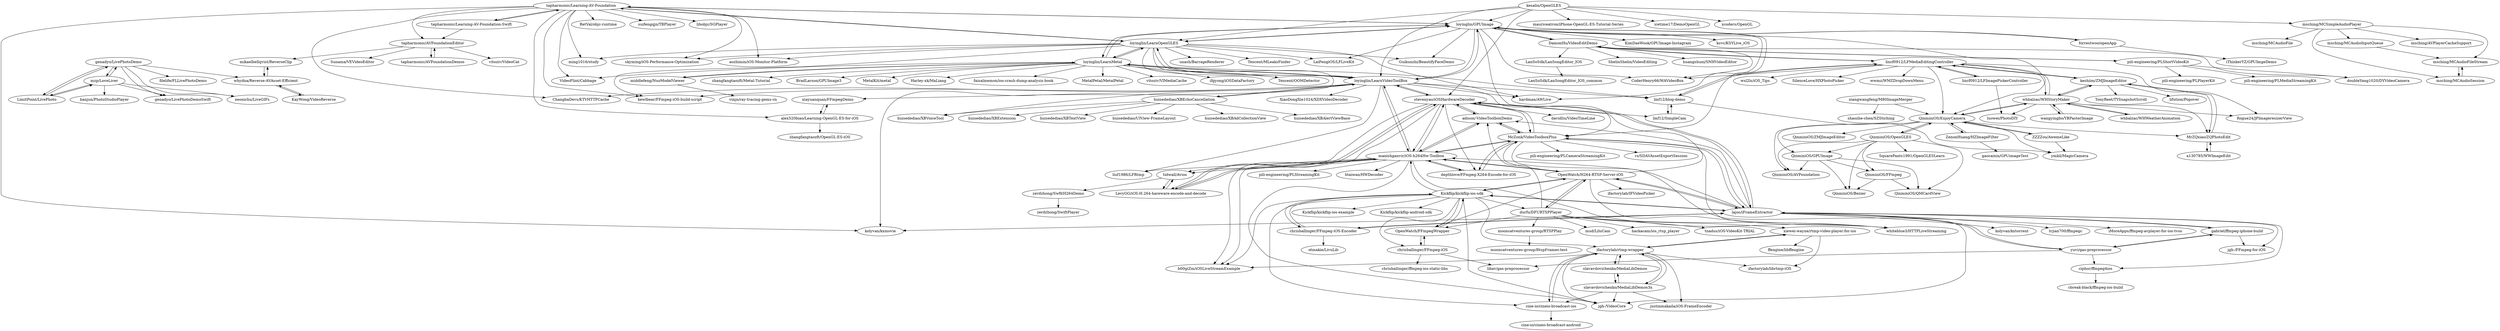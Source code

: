 digraph G {
"tapharmonic/Learning-AV-Foundation" -> "tapharmonic/Learning-AV-Foundation-Swift"
"tapharmonic/Learning-AV-Foundation" -> "ChangbaDevs/KTVHTTPCache" ["e"=1]
"tapharmonic/Learning-AV-Foundation" -> "VideoFlint/Cabbage" ["e"=1]
"tapharmonic/Learning-AV-Foundation" -> "loyinglin/GPUImage"
"tapharmonic/Learning-AV-Foundation" -> "loyinglin/LearnOpenGLES"
"tapharmonic/Learning-AV-Foundation" -> "RetVal/objc-runtime" ["e"=1]
"tapharmonic/Learning-AV-Foundation" -> "tapharmonic/AVFoundationEditor"
"tapharmonic/Learning-AV-Foundation" -> "kewlbear/FFmpeg-iOS-build-script" ["e"=1]
"tapharmonic/Learning-AV-Foundation" -> "suifengqjn/TBPlayer" ["e"=1]
"tapharmonic/Learning-AV-Foundation" -> "alex520biao/Learning-OpenGL-ES-for-iOS"
"tapharmonic/Learning-AV-Foundation" -> "libobjc/SGPlayer" ["e"=1]
"tapharmonic/Learning-AV-Foundation" -> "ming1016/study" ["e"=1]
"tapharmonic/Learning-AV-Foundation" -> "skyming/iOS-Performance-Optimization" ["e"=1]
"tapharmonic/Learning-AV-Foundation" -> "aozhimin/iOS-Monitor-Platform" ["e"=1]
"tapharmonic/Learning-AV-Foundation" -> "kolyvan/kxmovie" ["e"=1]
"genadyo/LivePhotoDemo" -> "mzp/LoveLiver"
"genadyo/LivePhotoDemo" -> "LimitPoint/LivePhoto"
"genadyo/LivePhotoDemo" -> "genadyo/LivePhotoDemoSwift"
"genadyo/LivePhotoDemo" -> "whydna/Reverse-AVAsset-Efficient"
"genadyo/LivePhotoDemo" -> "filelife/FLLivePhotoDemo"
"genadyo/LivePhotoDemo" -> "neonichu/LiveGIFs"
"keshiim/ZMJImageEditor" -> "MrZQxiao/ZQPhotoEdit"
"keshiim/ZMJImageEditor" -> "whbalzac/WHStoryMaker"
"keshiim/ZMJImageEditor" -> "lincf0912/LFMediaEditingController"
"keshiim/ZMJImageEditor" -> "lifution/Popover" ["e"=1]
"keshiim/ZMJImageEditor" -> "TonyReet/TYSnapshotScroll" ["e"=1]
"ZenonHuang/HZImageFilter" -> "gaocaixin/GPUimageTest"
"ZenonHuang/HZImageFilter" -> "QinminiOS/EnjoyCamera"
"adison/-VideoToolboxDemo" -> "stevenyao/iOSHardwareDecoder"
"adison/-VideoToolboxDemo" -> "manishganvir/iOS-h264Hw-Toolbox"
"adison/-VideoToolboxDemo" -> "McZonk/VideoToolboxPlus"
"alex520biao/Learning-OpenGL-ES-for-iOS" -> "xiayuanquan/FFmpegDemo"
"alex520biao/Learning-OpenGL-ES-for-iOS" -> "zhangfangtaozft/OpenGL-ES-iOS"
"durfu/DFURTSPPlayer" -> "OpenWatch/H264-RTSP-Server-iOS"
"durfu/DFURTSPPlayer" -> "hackacam/ios_rtsp_player"
"durfu/DFURTSPPlayer" -> "tnadus/iOS-VideoKit-TRIAL"
"durfu/DFURTSPPlayer" -> "mooncatventures-group/RTSPPlay"
"durfu/DFURTSPPlayer" -> "OpenWatch/FFmpegWrapper"
"durfu/DFURTSPPlayer" -> "xiewei-wayne/rtmp-video-player-for-ios"
"durfu/DFURTSPPlayer" -> "whiteblue3/HTTPLiveStreaming"
"durfu/DFURTSPPlayer" -> "mud/LiluCam"
"durfu/DFURTSPPlayer" -> "adison/-VideoToolboxDemo"
"loyinglin/LearnMetal" -> "loyinglin/LearnOpenGLES"
"loyinglin/LearnMetal" -> "loyinglin/GPUImage"
"loyinglin/LearnMetal" -> "loyinglin/LearnVideoToolBox"
"loyinglin/LearnMetal" -> "middlefeng/NuoModelViewer"
"loyinglin/LearnMetal" -> "MetalPetal/MetalPetal" ["e"=1]
"loyinglin/LearnMetal" -> "zhangfangtaozft/Metal-Tutorial" ["e"=1]
"loyinglin/LearnMetal" -> "BradLarson/GPUImage3" ["e"=1]
"loyinglin/LearnMetal" -> "MetalKit/metal" ["e"=1]
"loyinglin/LearnMetal" -> "Harley-xk/MaLiang" ["e"=1]
"loyinglin/LearnMetal" -> "faisalmemon/ios-crash-dump-analysis-book" ["e"=1]
"loyinglin/LearnMetal" -> "Tencent/OOMDetector" ["e"=1]
"loyinglin/LearnMetal" -> "VideoFlint/Cabbage" ["e"=1]
"loyinglin/LearnMetal" -> "lmf12/blog-demo"
"loyinglin/LearnMetal" -> "vitoziv/VIMediaCache" ["e"=1]
"loyinglin/LearnMetal" -> "ifgyong/iOSDataFactory"
"loyinglin/LearnOpenGLES" -> "loyinglin/GPUImage"
"loyinglin/LearnOpenGLES" -> "kewlbear/FFmpeg-iOS-build-script" ["e"=1]
"loyinglin/LearnOpenGLES" -> "loyinglin/LearnMetal"
"loyinglin/LearnOpenGLES" -> "hardman/AWLive" ["e"=1]
"loyinglin/LearnOpenGLES" -> "LaiFengiOS/LFLiveKit" ["e"=1]
"loyinglin/LearnOpenGLES" -> "loyinglin/LearnVideoToolBox"
"loyinglin/LearnOpenGLES" -> "Guikunzhi/BeautifyFaceDemo" ["e"=1]
"loyinglin/LearnOpenGLES" -> "unash/BarrageRenderer" ["e"=1]
"loyinglin/LearnOpenGLES" -> "Tencent/OOMDetector" ["e"=1]
"loyinglin/LearnOpenGLES" -> "skyming/iOS-Performance-Optimization" ["e"=1]
"loyinglin/LearnOpenGLES" -> "Tencent/MLeaksFinder" ["e"=1]
"loyinglin/LearnOpenGLES" -> "ming1016/study" ["e"=1]
"loyinglin/LearnOpenGLES" -> "kolyvan/kxmovie" ["e"=1]
"loyinglin/LearnOpenGLES" -> "aozhimin/iOS-Monitor-Platform" ["e"=1]
"loyinglin/LearnOpenGLES" -> "tapharmonic/Learning-AV-Foundation"
"loyinglin/LearnVideoToolBox" -> "hardman/AWLive" ["e"=1]
"loyinglin/LearnVideoToolBox" -> "loyinglin/GPUImage"
"loyinglin/LearnVideoToolBox" -> "loyinglin/LearnOpenGLES"
"loyinglin/LearnVideoToolBox" -> "manishganvir/iOS-h264Hw-Toolbox"
"loyinglin/LearnVideoToolBox" -> "stevenyao/iOSHardwareDecoder"
"loyinglin/LearnVideoToolBox" -> "huisedediao/XBEchoCancellation"
"loyinglin/LearnVideoToolBox" -> "XiaoDongXie1024/XDXVideoDecoder"
"loyinglin/LearnVideoToolBox" -> "loyinglin/LearnMetal"
"loyinglin/LearnVideoToolBox" -> "liuf1986/LFRtmp" ["e"=1]
"loyinglin/LearnVideoToolBox" -> "xiayuanquan/FFmpegDemo"
"loyinglin/LearnVideoToolBox" -> "kewlbear/FFmpeg-iOS-build-script" ["e"=1]
"loyinglin/LearnVideoToolBox" -> "lmf12/blog-demo"
"loyinglin/LearnVideoToolBox" -> "huisedediao/XBVoiceTool"
"loyinglin/LearnVideoToolBox" -> "McZonk/VideoToolboxPlus"
"loyinglin/LearnVideoToolBox" -> "ChangbaDevs/KTVHTTPCache" ["e"=1]
"manishganvir/iOS-h264Hw-Toolbox" -> "McZonk/VideoToolboxPlus"
"manishganvir/iOS-h264Hw-Toolbox" -> "stevenyao/iOSHardwareDecoder"
"manishganvir/iOS-h264Hw-Toolbox" -> "adison/-VideoToolboxDemo"
"manishganvir/iOS-h264Hw-Toolbox" -> "LevyGG/iOS-H.264-hareware-encode-and-decode"
"manishganvir/iOS-h264Hw-Toolbox" -> "b00giZm/iOSLiveStreamExample"
"manishganvir/iOS-h264Hw-Toolbox" -> "loyinglin/LearnVideoToolBox"
"manishganvir/iOS-h264Hw-Toolbox" -> "whiteblue3/HTTPLiveStreaming"
"manishganvir/iOS-h264Hw-Toolbox" -> "depthlove/FFmpeg-X264-Encode-for-iOS"
"manishganvir/iOS-h264Hw-Toolbox" -> "jgh-/VideoCore" ["e"=1]
"manishganvir/iOS-h264Hw-Toolbox" -> "liuf1986/LFRtmp" ["e"=1]
"manishganvir/iOS-h264Hw-Toolbox" -> "pili-engineering/PLStreamingKit" ["e"=1]
"manishganvir/iOS-h264Hw-Toolbox" -> "tidwall/Avios"
"manishganvir/iOS-h264Hw-Toolbox" -> "htaiwan/HWDecoder"
"manishganvir/iOS-h264Hw-Toolbox" -> "OpenWatch/H264-RTSP-Server-iOS"
"stevenyao/iOSHardwareDecoder" -> "manishganvir/iOS-h264Hw-Toolbox"
"stevenyao/iOSHardwareDecoder" -> "adison/-VideoToolboxDemo"
"stevenyao/iOSHardwareDecoder" -> "McZonk/VideoToolboxPlus"
"stevenyao/iOSHardwareDecoder" -> "LevyGG/iOS-H.264-hareware-encode-and-decode"
"stevenyao/iOSHardwareDecoder" -> "tidwall/Avios"
"stevenyao/iOSHardwareDecoder" -> "loyinglin/LearnVideoToolBox"
"stevenyao/iOSHardwareDecoder" -> "b00giZm/iOSLiveStreamExample"
"stevenyao/iOSHardwareDecoder" -> "lajos/iFrameExtractor"
"stevenyao/iOSHardwareDecoder" -> "davidliu/VideoTimeLine"
"stevenyao/iOSHardwareDecoder" -> "depthlove/FFmpeg-X264-Encode-for-iOS"
"lmf12/blog-demo" -> "lmf12/SimpleCam"
"lmf12/blog-demo" -> "ymkil/MagicCamera"
"lmf12/blog-demo" -> "lincf0912/LFMediaEditingController"
"msching/MCAudioFileStream" -> "msching/MCAudioSession"
"msching/MCAudioInputQueue" -> "msching/MCAudioFileStream"
"msching/MCAudioSession" -> "msching/MCAudioFileStream"
"msching/MCSimpleAudioPlayer" -> "msching/MCAudioSession"
"msching/MCSimpleAudioPlayer" -> "msching/MCAudioFileStream"
"msching/MCSimpleAudioPlayer" -> "msching/AVPlayerCacheSupport" ["e"=1]
"msching/MCSimpleAudioPlayer" -> "msching/MCAudioInputQueue"
"msching/MCSimpleAudioPlayer" -> "msching/MCAudioFile"
"tapharmonic/Learning-AV-Foundation-Swift" -> "tapharmonic/Learning-AV-Foundation"
"tapharmonic/Learning-AV-Foundation-Swift" -> "tapharmonic/AVFoundationEditor"
"whbalzac/WHWeatherAnimation" -> "whbalzac/WHStoryMaker"
"OpenWatch/FFmpegWrapper" -> "chrisballinger/FFmpeg-iOS"
"OpenWatch/FFmpegWrapper" -> "Kickflip/kickflip-ios-sdk"
"LimitPoint/LivePhoto" -> "genadyo/LivePhotoDemo"
"LimitPoint/LivePhoto" -> "mzp/LoveLiver"
"mzp/LoveLiver" -> "genadyo/LivePhotoDemo"
"mzp/LoveLiver" -> "LimitPoint/LivePhoto"
"mzp/LoveLiver" -> "neonichu/LiveGIFs"
"mzp/LoveLiver" -> "genadyo/LivePhotoDemoSwift"
"mzp/LoveLiver" -> "banjun/PhotoStudioPlayer"
"KayWong/VideoReverse" -> "whydna/Reverse-AVAsset-Efficient"
"loyinglin/GPUImage" -> "loyinglin/LearnOpenGLES"
"loyinglin/GPUImage" -> "loyinglin/LearnVideoToolBox"
"loyinglin/GPUImage" -> "hardman/AWLive" ["e"=1]
"loyinglin/GPUImage" -> "Guikunzhi/BeautifyFaceDemo" ["e"=1]
"loyinglin/GPUImage" -> "forrestwoo/openApp"
"loyinglin/GPUImage" -> "tapharmonic/Learning-AV-Foundation"
"loyinglin/GPUImage" -> "loyinglin/LearnMetal"
"loyinglin/GPUImage" -> "CoderHenry66/WAVideoBox" ["e"=1]
"loyinglin/GPUImage" -> "KimDaeWook/GPUImage-Instagram" ["e"=1]
"loyinglin/GPUImage" -> "ksvc/KSYLive_iOS" ["e"=1]
"loyinglin/GPUImage" -> "DamonHu/VideoEditDemo"
"loyinglin/GPUImage" -> "lmf12/SimpleCam"
"loyinglin/GPUImage" -> "McZonk/VideoToolboxPlus"
"loyinglin/GPUImage" -> "LaiFengiOS/LFLiveKit" ["e"=1]
"loyinglin/GPUImage" -> "QinminiOS/EnjoyCamera"
"OpenWatch/H264-RTSP-Server-iOS" -> "durfu/DFURTSPPlayer"
"OpenWatch/H264-RTSP-Server-iOS" -> "whiteblue3/HTTPLiveStreaming"
"OpenWatch/H264-RTSP-Server-iOS" -> "Kickflip/kickflip-ios-sdk"
"OpenWatch/H264-RTSP-Server-iOS" -> "manishganvir/iOS-h264Hw-Toolbox"
"OpenWatch/H264-RTSP-Server-iOS" -> "ifactorylab/IFVideoPicker"
"OpenWatch/H264-RTSP-Server-iOS" -> "McZonk/VideoToolboxPlus"
"OpenWatch/H264-RTSP-Server-iOS" -> "OpenWatch/FFmpegWrapper"
"OpenWatch/H264-RTSP-Server-iOS" -> "stevenyao/iOSHardwareDecoder"
"OpenWatch/H264-RTSP-Server-iOS" -> "lajos/iFrameExtractor"
"lincf0912/LFMediaEditingController" -> "lincf0912/LFImagePickerController"
"lincf0912/LFMediaEditingController" -> "whbalzac/WHStoryMaker"
"lincf0912/LFMediaEditingController" -> "CoderHenry66/WAVideoBox" ["e"=1]
"lincf0912/LFMediaEditingController" -> "wsl2ls/iOS_Tips" ["e"=1]
"lincf0912/LFMediaEditingController" -> "keshiim/ZMJImageEditor"
"lincf0912/LFMediaEditingController" -> "Rogue24/JPImageresizerView" ["e"=1]
"lincf0912/LFMediaEditingController" -> "DamonHu/VideoEditDemo"
"lincf0912/LFMediaEditingController" -> "lmf12/blog-demo"
"lincf0912/LFMediaEditingController" -> "QinminiOS/EnjoyCamera"
"lincf0912/LFMediaEditingController" -> "SilenceLove/HXPhotoPicker" ["e"=1]
"lincf0912/LFMediaEditingController" -> "wwmz/WMZDropDownMenu" ["e"=1]
"mooncatventures-group/RTSPPlay" -> "mooncatventures-group/RtspFrames-test"
"pili-engineering/PLShortVideoKit" -> "pili-engineering/PLMediaStreamingKit" ["e"=1]
"pili-engineering/PLShortVideoKit" -> "pili-engineering/PLPlayerKit" ["e"=1]
"pili-engineering/PLShortVideoKit" -> "DamonHu/VideoEditDemo"
"pili-engineering/PLShortVideoKit" -> "doubleYang1020/DYVideoCamera"
"wangyingbo/YBPasterImage" -> "whbalzac/WHStoryMaker"
"gabriel/ffmpeg-iphone-build" -> "lajos/iFrameExtractor"
"gabriel/ffmpeg-iphone-build" -> "yuvi/gas-preprocessor"
"gabriel/ffmpeg-iphone-build" -> "jgh-/FFmpeg-for-iOS"
"MrZQxiao/ZQPhotoEdit" -> "a130785/WWImageEdit"
"MrZQxiao/ZQPhotoEdit" -> "keshiim/ZMJImageEditor"
"lincf0912/LFImagePickerController" -> "lincf0912/LFMediaEditingController"
"lincf0912/LFImagePickerController" -> "luowei/PhotoDIY"
"whbalzac/WHStoryMaker" -> "QinminiOS/EnjoyCamera"
"whbalzac/WHStoryMaker" -> "keshiim/ZMJImageEditor"
"whbalzac/WHStoryMaker" -> "lincf0912/LFMediaEditingController"
"whbalzac/WHStoryMaker" -> "Rogue24/JPImageresizerView" ["e"=1]
"whbalzac/WHStoryMaker" -> "wangyingbo/YBPasterImage"
"whbalzac/WHStoryMaker" -> "whbalzac/WHWeatherAnimation"
"whbalzac/WHStoryMaker" -> "MrZQxiao/ZQPhotoEdit"
"whbalzac/WHStoryMaker" -> "luowei/PhotoDIY"
"DamonHu/VideoEditDemo" -> "lincf0912/LFMediaEditingController"
"DamonHu/VideoEditDemo" -> "ShelinShelin/VideoEditing"
"DamonHu/VideoEditDemo" -> "CoderHenry66/WAVideoBox" ["e"=1]
"DamonHu/VideoEditDemo" -> "doubleYang1020/DYVideoCamera"
"DamonHu/VideoEditDemo" -> "LanSoSdk/LanSongEditor_IOS"
"DamonHu/VideoEditDemo" -> "pili-engineering/PLShortVideoKit"
"DamonHu/VideoEditDemo" -> "loyinglin/GPUImage"
"DamonHu/VideoEditDemo" -> "huangshuni/SNHVideoEditor"
"forrestwoo/openApp" -> "loyinglin/GPUImage"
"forrestwoo/openApp" -> "iThinkerYZ/GPUImgeDemo"
"kesalin/OpenGLES" -> "mauriceatron/iPhone-OpenGL-ES-Tutorial-Series"
"kesalin/OpenGLES" -> "loyinglin/LearnOpenGLES"
"kesalin/OpenGLES" -> "loyinglin/GPUImage"
"kesalin/OpenGLES" -> "stevenyao/iOSHardwareDecoder"
"kesalin/OpenGLES" -> "icetime17/DemoOpenGL"
"kesalin/OpenGLES" -> "msching/MCSimpleAudioPlayer"
"kesalin/OpenGLES" -> "loyinglin/LearnVideoToolBox"
"kesalin/OpenGLES" -> "xcoders/OpenGL"
"middlefeng/NuoModelViewer" -> "loyinglin/LearnMetal"
"middlefeng/NuoModelViewer" -> "vinjn/ray-tracing-gems-cn" ["e"=1]
"huisedediao/XBEchoCancellation" -> "huisedediao/XBVoiceTool"
"huisedediao/XBEchoCancellation" -> "loyinglin/LearnVideoToolBox"
"huisedediao/XBEchoCancellation" -> "huisedediao/XBAdCollectionView"
"huisedediao/XBEchoCancellation" -> "huisedediao/XBAlertViewBase"
"huisedediao/XBEchoCancellation" -> "huisedediao/XBExtension"
"huisedediao/XBEchoCancellation" -> "huisedediao/XBTextView"
"huisedediao/XBEchoCancellation" -> "huisedediao/UIView-FrameLayout"
"QinminiOS/EnjoyCamera" -> "whbalzac/WHStoryMaker"
"QinminiOS/EnjoyCamera" -> "QinminiOS/ZMJImageEditor"
"QinminiOS/EnjoyCamera" -> "QinminiOS/GPUImage"
"QinminiOS/EnjoyCamera" -> "ZZZZou/AwemeLike"
"QinminiOS/EnjoyCamera" -> "QinminiOS/AVFoundation"
"QinminiOS/EnjoyCamera" -> "QinminiOS/OpenGLES"
"QinminiOS/EnjoyCamera" -> "ZenonHuang/HZImageFilter"
"QinminiOS/EnjoyCamera" -> "ymkil/MagicCamera"
"QinminiOS/EnjoyCamera" -> "MrZQxiao/ZQPhotoEdit"
"ZZZZou/AwemeLike" -> "ymkil/MagicCamera"
"ZZZZou/AwemeLike" -> "QinminiOS/EnjoyCamera"
"chrisballinger/FFmpeg-iOS" -> "OpenWatch/FFmpegWrapper"
"chrisballinger/FFmpeg-iOS" -> "libav/gas-preprocessor" ["e"=1]
"chrisballinger/FFmpeg-iOS" -> "chrisballinger/ffmpeg-ios-static-libs"
"cine-io/cineio-broadcast-ios" -> "cine-io/cineio-broadcast-android"
"cine-io/cineio-broadcast-ios" -> "ifactorylab/rtmp-wrapper"
"tapharmonic/AVFoundationEditor" -> "tapharmonic/AVFoundationDemos"
"tapharmonic/AVFoundationEditor" -> "vitoziv/VideoCat"
"tapharmonic/AVFoundationEditor" -> "mikaelhellqvist/ReverseClip"
"tapharmonic/AVFoundationEditor" -> "Sunama/VEVideoEditor"
"LevyGG/iOS-H.264-hareware-encode-and-decode" -> "manishganvir/iOS-h264Hw-Toolbox"
"LevyGG/iOS-H.264-hareware-encode-and-decode" -> "stevenyao/iOSHardwareDecoder"
"LevyGG/iOS-H.264-hareware-encode-and-decode" -> "tidwall/Avios"
"depthlove/FFmpeg-X264-Encode-for-iOS" -> "manishganvir/iOS-h264Hw-Toolbox"
"depthlove/FFmpeg-X264-Encode-for-iOS" -> "McZonk/VideoToolboxPlus"
"chrisballinger/FFmpeg-iOS-Encoder" -> "Kickflip/kickflip-ios-sdk"
"chrisballinger/FFmpeg-iOS-Encoder" -> "lajos/iFrameExtractor"
"chrisballinger/FFmpeg-iOS-Encoder" -> "otmakie/LivuLib"
"xiangwangfeng/M80ImageMerger" -> "shaozhe-chen/SZStiching"
"xiangwangfeng/M80ImageMerger" -> "QinminiOS/EnjoyCamera"
"LanSoSdk/LanSongEditor_IOS" -> "LanSoSdk/LanSongEditor_IOS_common"
"ifactorylab/rtmp-wrapper" -> "ifactorylab/librtmp-iOS"
"ifactorylab/rtmp-wrapper" -> "xiewei-wayne/rtmp-video-player-for-ios"
"ifactorylab/rtmp-wrapper" -> "cine-io/cineio-broadcast-ios"
"ifactorylab/rtmp-wrapper" -> "slavavdovichenko/MediaLibDemos"
"ifactorylab/rtmp-wrapper" -> "slavavdovichenko/MediaLibDemos3x"
"ifactorylab/rtmp-wrapper" -> "b00giZm/iOSLiveStreamExample"
"ifactorylab/rtmp-wrapper" -> "jgh-/VideoCore" ["e"=1]
"ifactorylab/rtmp-wrapper" -> "justinmakaila/iOS-FrameEncoder"
"mikaelhellqvist/ReverseClip" -> "whydna/Reverse-AVAsset-Efficient"
"xiewei-wayne/rtmp-video-player-for-ios" -> "ffengine/libffengine"
"xiewei-wayne/rtmp-video-player-for-ios" -> "ifactorylab/rtmp-wrapper"
"xiewei-wayne/rtmp-video-player-for-ios" -> "ifactorylab/librtmp-iOS"
"yuvi/gas-preprocessor" -> "lajos/iFrameExtractor"
"yuvi/gas-preprocessor" -> "gabriel/ffmpeg-iphone-build"
"yuvi/gas-preprocessor" -> "ciphor/ffmpeg4ios"
"yuvi/gas-preprocessor" -> "libav/gas-preprocessor" ["e"=1]
"McZonk/VideoToolboxPlus" -> "manishganvir/iOS-h264Hw-Toolbox"
"McZonk/VideoToolboxPlus" -> "stevenyao/iOSHardwareDecoder"
"McZonk/VideoToolboxPlus" -> "adison/-VideoToolboxDemo"
"McZonk/VideoToolboxPlus" -> "depthlove/FFmpeg-X264-Encode-for-iOS"
"McZonk/VideoToolboxPlus" -> "pili-engineering/PLCameraStreamingKit" ["e"=1]
"McZonk/VideoToolboxPlus" -> "whiteblue3/HTTPLiveStreaming"
"McZonk/VideoToolboxPlus" -> "lajos/iFrameExtractor"
"McZonk/VideoToolboxPlus" -> "rs/SDAVAssetExportSession" ["e"=1]
"McZonk/VideoToolboxPlus" -> "jgh-/VideoCore" ["e"=1]
"tapharmonic/AVFoundationDemos" -> "tapharmonic/AVFoundationEditor"
"lajos/iFrameExtractor" -> "gabriel/ffmpeg-iphone-build"
"lajos/iFrameExtractor" -> "yuvi/gas-preprocessor"
"lajos/iFrameExtractor" -> "chrisballinger/FFmpeg-iOS-Encoder"
"lajos/iFrameExtractor" -> "kolyvan/kxmovie" ["e"=1]
"lajos/iFrameExtractor" -> "stevenyao/iOSHardwareDecoder"
"lajos/iFrameExtractor" -> "McZonk/VideoToolboxPlus"
"lajos/iFrameExtractor" -> "adison/-VideoToolboxDemo"
"lajos/iFrameExtractor" -> "jgh-/FFmpeg-for-iOS"
"lajos/iFrameExtractor" -> "kolyvan/kxtorrent"
"lajos/iFrameExtractor" -> "manishganvir/iOS-h264Hw-Toolbox"
"lajos/iFrameExtractor" -> "Kickflip/kickflip-ios-sdk"
"lajos/iFrameExtractor" -> "ciphor/ffmpeg4ios"
"lajos/iFrameExtractor" -> "lvjian700/ffmpegc" ["e"=1]
"lajos/iFrameExtractor" -> "OpenWatch/H264-RTSP-Server-iOS"
"lajos/iFrameExtractor" -> "iMoreApps/ffmpeg-avplayer-for-ios-tvos" ["e"=1]
"xiayuanquan/FFmpegDemo" -> "alex520biao/Learning-OpenGL-ES-for-iOS"
"QinminiOS/OpenGLES" -> "QinminiOS/GPUImage"
"QinminiOS/OpenGLES" -> "QinminiOS/FFmpeg"
"QinminiOS/OpenGLES" -> "QinminiOS/AVFoundation"
"QinminiOS/OpenGLES" -> "QinminiOS/Bezier"
"QinminiOS/OpenGLES" -> "QinminiOS/QMCardView"
"QinminiOS/OpenGLES" -> "QinminiOS/EnjoyCamera"
"QinminiOS/OpenGLES" -> "SquarePants1991/OpenGLESLearn"
"whydna/Reverse-AVAsset-Efficient" -> "mikaelhellqvist/ReverseClip"
"whydna/Reverse-AVAsset-Efficient" -> "KayWong/VideoReverse"
"ciphor/ffmpeg4ios" -> "cbreak-black/ffmpeg-ios-build"
"slavavdovichenko/MediaLibDemos3x" -> "slavavdovichenko/MediaLibDemos"
"slavavdovichenko/MediaLibDemos3x" -> "ifactorylab/rtmp-wrapper"
"slavavdovichenko/MediaLibDemos3x" -> "cine-io/cineio-broadcast-ios"
"slavavdovichenko/MediaLibDemos3x" -> "jgh-/VideoCore" ["e"=1]
"slavavdovichenko/MediaLibDemos3x" -> "justinmakaila/iOS-FrameEncoder"
"Kickflip/kickflip-ios-sdk" -> "Kickflip/kickflip-ios-example"
"Kickflip/kickflip-ios-sdk" -> "chrisballinger/FFmpeg-iOS-Encoder"
"Kickflip/kickflip-ios-sdk" -> "OpenWatch/FFmpegWrapper"
"Kickflip/kickflip-ios-sdk" -> "OpenWatch/H264-RTSP-Server-iOS"
"Kickflip/kickflip-ios-sdk" -> "jgh-/VideoCore" ["e"=1]
"Kickflip/kickflip-ios-sdk" -> "Kickflip/kickflip-android-sdk" ["e"=1]
"Kickflip/kickflip-ios-sdk" -> "manishganvir/iOS-h264Hw-Toolbox"
"Kickflip/kickflip-ios-sdk" -> "b00giZm/iOSLiveStreamExample"
"Kickflip/kickflip-ios-sdk" -> "durfu/DFURTSPPlayer"
"Kickflip/kickflip-ios-sdk" -> "lajos/iFrameExtractor"
"Kickflip/kickflip-ios-sdk" -> "cine-io/cineio-broadcast-ios"
"Kickflip/kickflip-ios-sdk" -> "chrisballinger/FFmpeg-iOS"
"Kickflip/kickflip-ios-sdk" -> "ifactorylab/rtmp-wrapper"
"zerdzhong/SwfitH264Demo" -> "zerdzhong/SwiftPlayer"
"a130785/WWImageEdit" -> "MrZQxiao/ZQPhotoEdit"
"slavavdovichenko/MediaLibDemos" -> "slavavdovichenko/MediaLibDemos3x"
"slavavdovichenko/MediaLibDemos" -> "ifactorylab/rtmp-wrapper"
"lmf12/SimpleCam" -> "lmf12/blog-demo"
"QinminiOS/GPUImage" -> "QinminiOS/AVFoundation"
"QinminiOS/GPUImage" -> "QinminiOS/Bezier"
"QinminiOS/GPUImage" -> "QinminiOS/FFmpeg"
"QinminiOS/GPUImage" -> "QinminiOS/QMCardView"
"QinminiOS/FFmpeg" -> "QinminiOS/Bezier"
"QinminiOS/FFmpeg" -> "QinminiOS/QMCardView"
"tidwall/Avios" -> "zerdzhong/SwfitH264Demo"
"tidwall/Avios" -> "LevyGG/iOS-H.264-hareware-encode-and-decode"
"tapharmonic/Learning-AV-Foundation" ["l"="-52.329,-0.181"]
"tapharmonic/Learning-AV-Foundation-Swift" ["l"="-52.293,-0.209"]
"ChangbaDevs/KTVHTTPCache" ["l"="-51.235,0.109"]
"VideoFlint/Cabbage" ["l"="-49.551,4.167"]
"loyinglin/GPUImage" ["l"="-52.372,-0.11"]
"loyinglin/LearnOpenGLES" ["l"="-52.386,-0.158"]
"RetVal/objc-runtime" ["l"="-51.016,0.179"]
"tapharmonic/AVFoundationEditor" ["l"="-52.253,-0.24"]
"kewlbear/FFmpeg-iOS-build-script" ["l"="-51.37,-0.189"]
"suifengqjn/TBPlayer" ["l"="-51.325,-0.031"]
"alex520biao/Learning-OpenGL-ES-for-iOS" ["l"="-52.355,-0.217"]
"libobjc/SGPlayer" ["l"="-51.346,-0.026"]
"ming1016/study" ["l"="-51.068,0.04"]
"skyming/iOS-Performance-Optimization" ["l"="-51.109,0.121"]
"aozhimin/iOS-Monitor-Platform" ["l"="-51.029,0.148"]
"kolyvan/kxmovie" ["l"="-51.287,-0.221"]
"genadyo/LivePhotoDemo" ["l"="-52.093,-0.362"]
"mzp/LoveLiver" ["l"="-52.062,-0.378"]
"LimitPoint/LivePhoto" ["l"="-52.079,-0.391"]
"genadyo/LivePhotoDemoSwift" ["l"="-52.061,-0.351"]
"whydna/Reverse-AVAsset-Efficient" ["l"="-52.15,-0.321"]
"filelife/FLLivePhotoDemo" ["l"="-52.09,-0.335"]
"neonichu/LiveGIFs" ["l"="-52.101,-0.392"]
"keshiim/ZMJImageEditor" ["l"="-52.289,0.01"]
"MrZQxiao/ZQPhotoEdit" ["l"="-52.287,0.045"]
"whbalzac/WHStoryMaker" ["l"="-52.305,0.033"]
"lincf0912/LFMediaEditingController" ["l"="-52.32,-0.016"]
"lifution/Popover" ["l"="-51.368,0.115"]
"TonyReet/TYSnapshotScroll" ["l"="-51.39,0.214"]
"ZenonHuang/HZImageFilter" ["l"="-52.383,0.057"]
"gaocaixin/GPUimageTest" ["l"="-52.412,0.066"]
"QinminiOS/EnjoyCamera" ["l"="-52.349,0.04"]
"adison/-VideoToolboxDemo" ["l"="-52.534,-0.144"]
"stevenyao/iOSHardwareDecoder" ["l"="-52.503,-0.15"]
"manishganvir/iOS-h264Hw-Toolbox" ["l"="-52.518,-0.138"]
"McZonk/VideoToolboxPlus" ["l"="-52.498,-0.133"]
"xiayuanquan/FFmpegDemo" ["l"="-52.383,-0.198"]
"zhangfangtaozft/OpenGL-ES-iOS" ["l"="-52.343,-0.249"]
"durfu/DFURTSPPlayer" ["l"="-52.605,-0.126"]
"OpenWatch/H264-RTSP-Server-iOS" ["l"="-52.558,-0.136"]
"hackacam/ios_rtsp_player" ["l"="-52.645,-0.122"]
"tnadus/iOS-VideoKit-TRIAL" ["l"="-52.641,-0.149"]
"mooncatventures-group/RTSPPlay" ["l"="-52.667,-0.138"]
"OpenWatch/FFmpegWrapper" ["l"="-52.598,-0.103"]
"xiewei-wayne/rtmp-video-player-for-ios" ["l"="-52.634,-0.07"]
"whiteblue3/HTTPLiveStreaming" ["l"="-52.543,-0.119"]
"mud/LiluCam" ["l"="-52.63,-0.13"]
"loyinglin/LearnMetal" ["l"="-52.391,-0.125"]
"loyinglin/LearnVideoToolBox" ["l"="-52.434,-0.137"]
"middlefeng/NuoModelViewer" ["l"="-52.357,-0.138"]
"MetalPetal/MetalPetal" ["l"="-49.518,4.112"]
"zhangfangtaozft/Metal-Tutorial" ["l"="-49.578,4.089"]
"BradLarson/GPUImage3" ["l"="-49.545,4.093"]
"MetalKit/metal" ["l"="-49.563,4.043"]
"Harley-xk/MaLiang" ["l"="-49.559,4.124"]
"faisalmemon/ios-crash-dump-analysis-book" ["l"="-50.98,0.303"]
"Tencent/OOMDetector" ["l"="-51.049,0.135"]
"lmf12/blog-demo" ["l"="-52.37,-0.057"]
"vitoziv/VIMediaCache" ["l"="-51.338,0.002"]
"ifgyong/iOSDataFactory" ["l"="-52.331,-0.134"]
"hardman/AWLive" ["l"="-51.436,-0.11"]
"LaiFengiOS/LFLiveKit" ["l"="-51.345,-0.141"]
"Guikunzhi/BeautifyFaceDemo" ["l"="-51.335,-0.118"]
"unash/BarrageRenderer" ["l"="-51.311,-0.053"]
"Tencent/MLeaksFinder" ["l"="-51.136,0.081"]
"huisedediao/XBEchoCancellation" ["l"="-52.45,-0.162"]
"XiaoDongXie1024/XDXVideoDecoder" ["l"="-52.443,-0.102"]
"liuf1986/LFRtmp" ["l"="-51.604,-0.126"]
"huisedediao/XBVoiceTool" ["l"="-52.458,-0.137"]
"LevyGG/iOS-H.264-hareware-encode-and-decode" ["l"="-52.515,-0.169"]
"b00giZm/iOSLiveStreamExample" ["l"="-52.551,-0.102"]
"depthlove/FFmpeg-X264-Encode-for-iOS" ["l"="-52.499,-0.111"]
"jgh-/VideoCore" ["l"="-51.436,-0.156"]
"pili-engineering/PLStreamingKit" ["l"="-51.497,-0.164"]
"tidwall/Avios" ["l"="-52.509,-0.189"]
"htaiwan/HWDecoder" ["l"="-52.491,-0.166"]
"lajos/iFrameExtractor" ["l"="-52.554,-0.168"]
"davidliu/VideoTimeLine" ["l"="-52.518,-0.111"]
"lmf12/SimpleCam" ["l"="-52.388,-0.071"]
"ymkil/MagicCamera" ["l"="-52.375,-0.002"]
"msching/MCAudioFileStream" ["l"="-52.427,-0.307"]
"msching/MCAudioSession" ["l"="-52.443,-0.307"]
"msching/MCAudioInputQueue" ["l"="-52.41,-0.307"]
"msching/MCSimpleAudioPlayer" ["l"="-52.428,-0.276"]
"msching/AVPlayerCacheSupport" ["l"="-51.476,-0.008"]
"msching/MCAudioFile" ["l"="-52.448,-0.287"]
"whbalzac/WHWeatherAnimation" ["l"="-52.291,0.072"]
"chrisballinger/FFmpeg-iOS" ["l"="-52.628,-0.099"]
"Kickflip/kickflip-ios-sdk" ["l"="-52.58,-0.121"]
"banjun/PhotoStudioPlayer" ["l"="-52.028,-0.394"]
"KayWong/VideoReverse" ["l"="-52.155,-0.343"]
"forrestwoo/openApp" ["l"="-52.339,-0.097"]
"CoderHenry66/WAVideoBox" ["l"="8.825,17.155"]
"KimDaeWook/GPUImage-Instagram" ["l"="-49.367,4.097"]
"ksvc/KSYLive_iOS" ["l"="-51.436,-0.083"]
"DamonHu/VideoEditDemo" ["l"="-52.296,-0.067"]
"ifactorylab/IFVideoPicker" ["l"="-52.596,-0.15"]
"lincf0912/LFImagePickerController" ["l"="-52.34,-0.002"]
"wsl2ls/iOS_Tips" ["l"="-51.337,0.25"]
"Rogue24/JPImageresizerView" ["l"="-51.376,0.274"]
"SilenceLove/HXPhotoPicker" ["l"="-51.342,0.179"]
"wwmz/WMZDropDownMenu" ["l"="-51.416,0.285"]
"mooncatventures-group/RtspFrames-test" ["l"="-52.695,-0.144"]
"pili-engineering/PLShortVideoKit" ["l"="-52.264,-0.067"]
"pili-engineering/PLMediaStreamingKit" ["l"="-51.452,-0.107"]
"pili-engineering/PLPlayerKit" ["l"="-51.369,-0.079"]
"doubleYang1020/DYVideoCamera" ["l"="-52.254,-0.095"]
"wangyingbo/YBPasterImage" ["l"="-52.265,0.036"]
"gabriel/ffmpeg-iphone-build" ["l"="-52.576,-0.2"]
"yuvi/gas-preprocessor" ["l"="-52.592,-0.186"]
"jgh-/FFmpeg-for-iOS" ["l"="-52.578,-0.221"]
"a130785/WWImageEdit" ["l"="-52.258,0.066"]
"luowei/PhotoDIY" ["l"="-52.328,0.021"]
"ShelinShelin/VideoEditing" ["l"="-52.236,-0.071"]
"LanSoSdk/LanSongEditor_IOS" ["l"="-52.24,-0.037"]
"huangshuni/SNHVideoEditor" ["l"="-52.285,-0.091"]
"iThinkerYZ/GPUImgeDemo" ["l"="-52.309,-0.106"]
"kesalin/OpenGLES" ["l"="-52.424,-0.193"]
"mauriceatron/iPhone-OpenGL-ES-Tutorial-Series" ["l"="-52.424,-0.24"]
"icetime17/DemoOpenGL" ["l"="-52.41,-0.221"]
"xcoders/OpenGL" ["l"="-52.443,-0.22"]
"vinjn/ray-tracing-gems-cn" ["l"="-13.174,29.283"]
"huisedediao/XBAdCollectionView" ["l"="-52.467,-0.169"]
"huisedediao/XBAlertViewBase" ["l"="-52.458,-0.186"]
"huisedediao/XBExtension" ["l"="-52.448,-0.182"]
"huisedediao/XBTextView" ["l"="-52.465,-0.18"]
"huisedediao/UIView-FrameLayout" ["l"="-52.435,-0.17"]
"QinminiOS/ZMJImageEditor" ["l"="-52.333,0.06"]
"QinminiOS/GPUImage" ["l"="-52.333,0.084"]
"ZZZZou/AwemeLike" ["l"="-52.376,0.028"]
"QinminiOS/AVFoundation" ["l"="-52.352,0.071"]
"QinminiOS/OpenGLES" ["l"="-52.349,0.091"]
"libav/gas-preprocessor" ["l"="-51.476,-0.218"]
"chrisballinger/ffmpeg-ios-static-libs" ["l"="-52.663,-0.093"]
"cine-io/cineio-broadcast-ios" ["l"="-52.582,-0.058"]
"cine-io/cineio-broadcast-android" ["l"="-52.569,-0.027"]
"ifactorylab/rtmp-wrapper" ["l"="-52.606,-0.058"]
"tapharmonic/AVFoundationDemos" ["l"="-52.225,-0.236"]
"vitoziv/VideoCat" ["l"="-52.257,-0.272"]
"mikaelhellqvist/ReverseClip" ["l"="-52.186,-0.292"]
"Sunama/VEVideoEditor" ["l"="-52.236,-0.261"]
"chrisballinger/FFmpeg-iOS-Encoder" ["l"="-52.577,-0.161"]
"otmakie/LivuLib" ["l"="-52.557,-0.204"]
"xiangwangfeng/M80ImageMerger" ["l"="-52.394,0.104"]
"shaozhe-chen/SZStiching" ["l"="-52.407,0.132"]
"LanSoSdk/LanSongEditor_IOS_common" ["l"="-52.214,-0.027"]
"ifactorylab/librtmp-iOS" ["l"="-52.644,-0.046"]
"slavavdovichenko/MediaLibDemos" ["l"="-52.622,-0.034"]
"slavavdovichenko/MediaLibDemos3x" ["l"="-52.601,-0.028"]
"justinmakaila/iOS-FrameEncoder" ["l"="-52.617,-0.014"]
"ffengine/libffengine" ["l"="-52.667,-0.061"]
"ciphor/ffmpeg4ios" ["l"="-52.61,-0.2"]
"pili-engineering/PLCameraStreamingKit" ["l"="-51.398,-0.152"]
"rs/SDAVAssetExportSession" ["l"="-54.063,0.928"]
"kolyvan/kxtorrent" ["l"="-52.554,-0.239"]
"lvjian700/ffmpegc" ["l"="-53.218,2.74"]
"iMoreApps/ffmpeg-avplayer-for-ios-tvos" ["l"="-51.35,-0.181"]
"QinminiOS/FFmpeg" ["l"="-52.329,0.112"]
"QinminiOS/Bezier" ["l"="-52.343,0.107"]
"QinminiOS/QMCardView" ["l"="-52.328,0.1"]
"SquarePants1991/OpenGLESLearn" ["l"="-52.349,0.135"]
"cbreak-black/ffmpeg-ios-build" ["l"="-52.629,-0.218"]
"Kickflip/kickflip-ios-example" ["l"="-52.618,-0.15"]
"Kickflip/kickflip-android-sdk" ["l"="50.86,1.859"]
"zerdzhong/SwfitH264Demo" ["l"="-52.506,-0.226"]
"zerdzhong/SwiftPlayer" ["l"="-52.506,-0.251"]
}